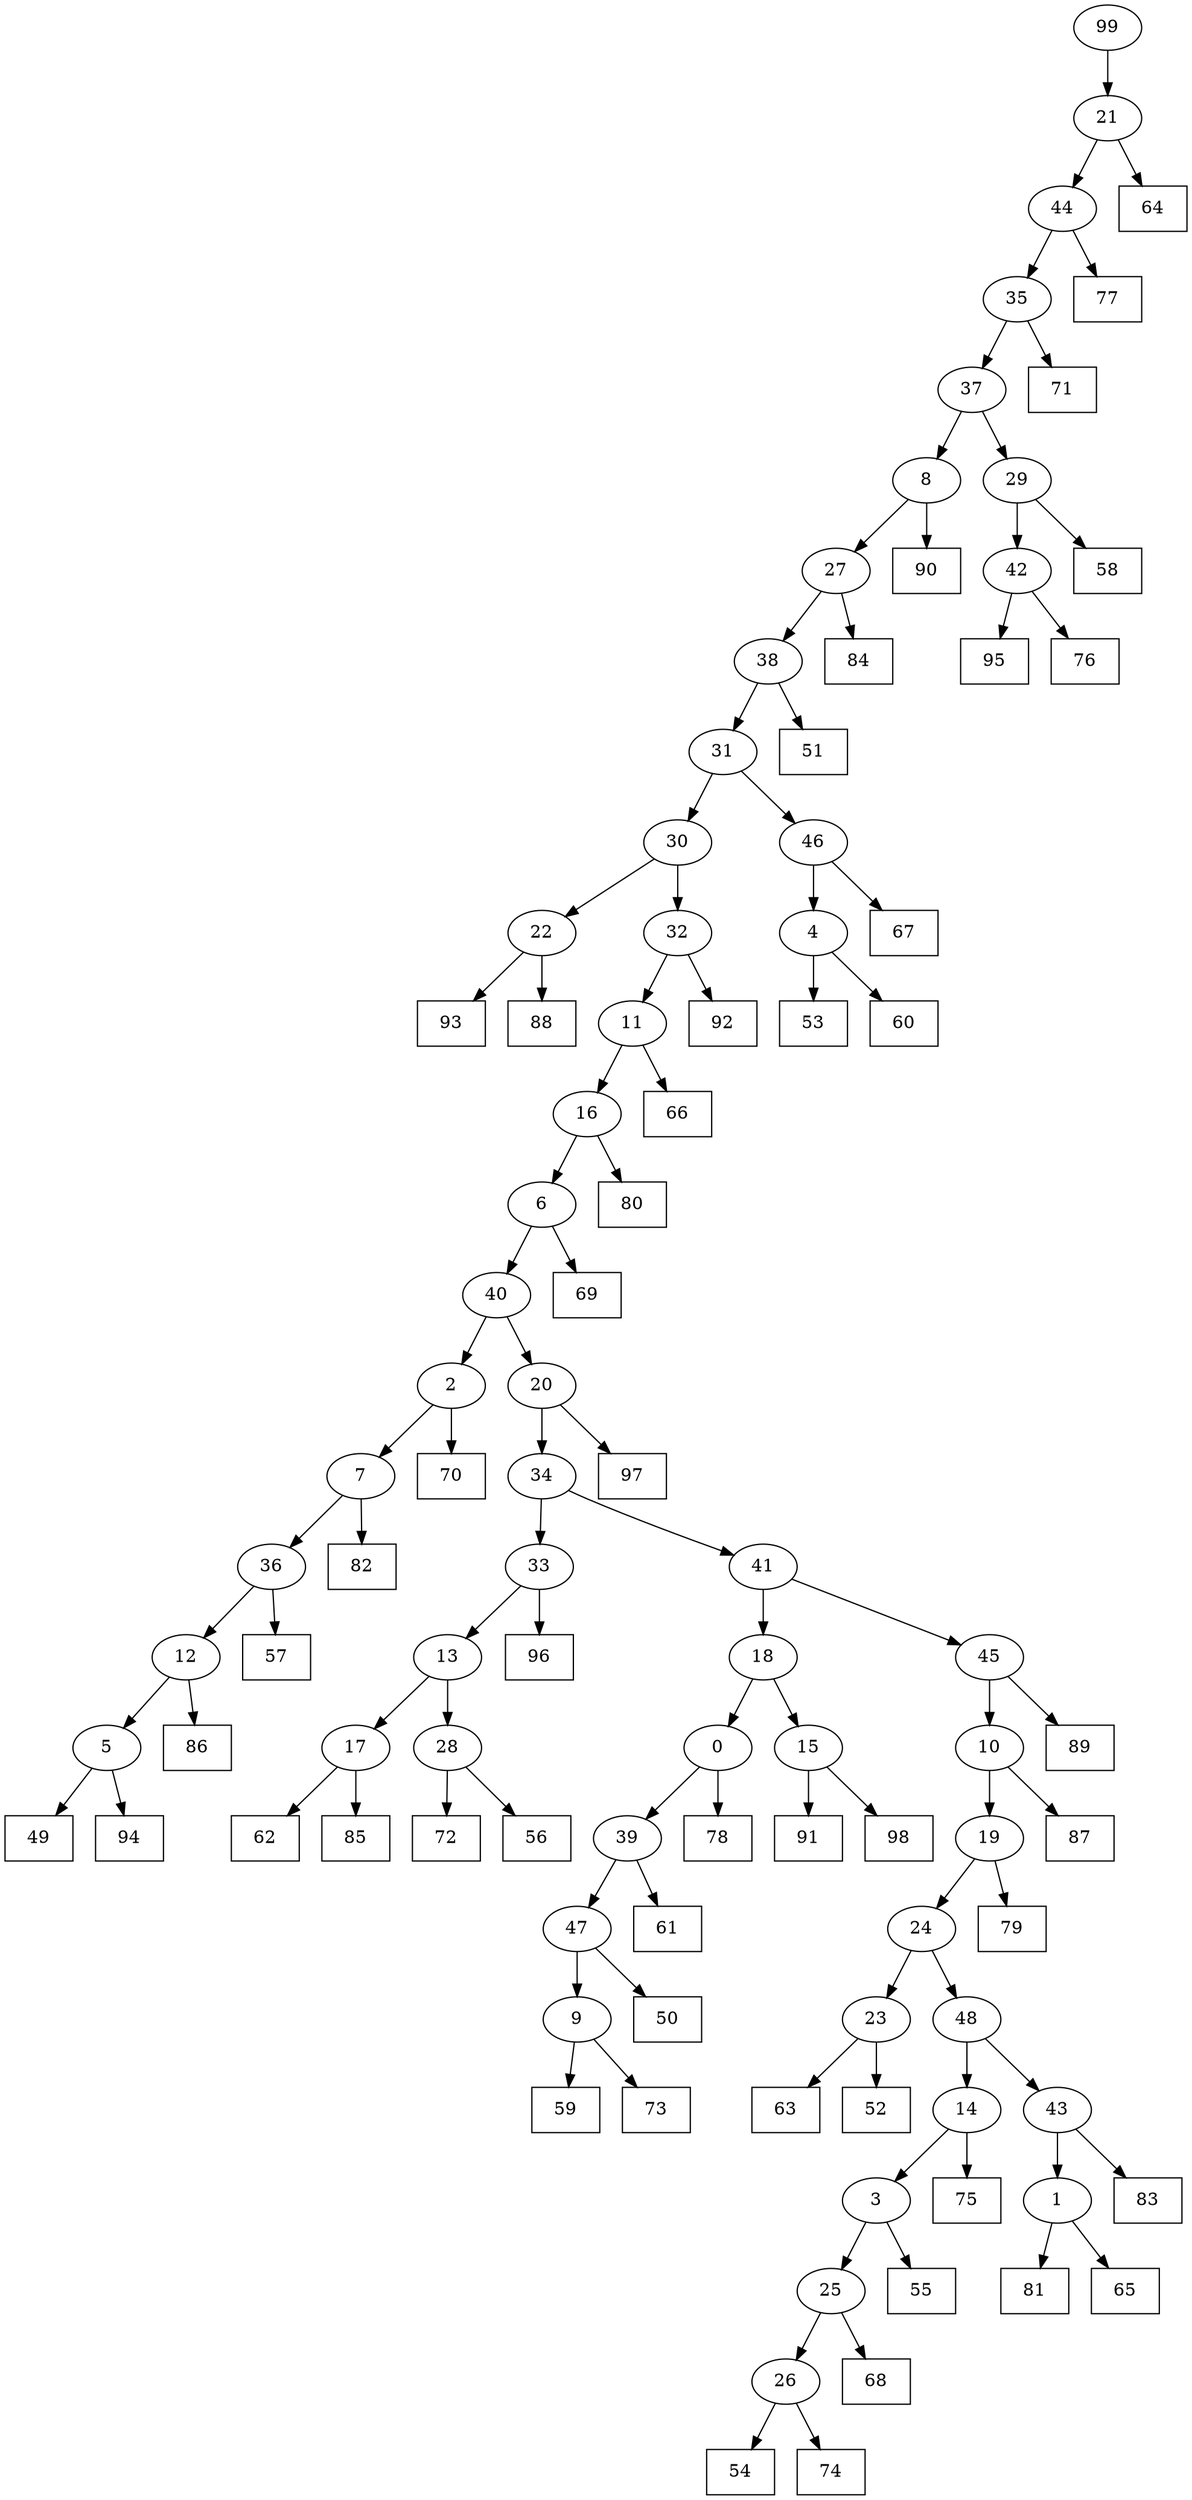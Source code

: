 digraph G {
0[label="0"];
1[label="1"];
2[label="2"];
3[label="3"];
4[label="4"];
5[label="5"];
6[label="6"];
7[label="7"];
8[label="8"];
9[label="9"];
10[label="10"];
11[label="11"];
12[label="12"];
13[label="13"];
14[label="14"];
15[label="15"];
16[label="16"];
17[label="17"];
18[label="18"];
19[label="19"];
20[label="20"];
21[label="21"];
22[label="22"];
23[label="23"];
24[label="24"];
25[label="25"];
26[label="26"];
27[label="27"];
28[label="28"];
29[label="29"];
30[label="30"];
31[label="31"];
32[label="32"];
33[label="33"];
34[label="34"];
35[label="35"];
36[label="36"];
37[label="37"];
38[label="38"];
39[label="39"];
40[label="40"];
41[label="41"];
42[label="42"];
43[label="43"];
44[label="44"];
45[label="45"];
46[label="46"];
47[label="47"];
48[label="48"];
49[shape=box,label="83"];
50[shape=box,label="49"];
51[shape=box,label="93"];
52[shape=box,label="92"];
53[shape=box,label="54"];
54[shape=box,label="57"];
55[shape=box,label="82"];
56[shape=box,label="77"];
57[shape=box,label="61"];
58[shape=box,label="80"];
59[shape=box,label="53"];
60[shape=box,label="64"];
61[shape=box,label="58"];
62[shape=box,label="51"];
63[shape=box,label="97"];
64[shape=box,label="94"];
65[shape=box,label="59"];
66[shape=box,label="50"];
67[shape=box,label="75"];
68[shape=box,label="66"];
69[shape=box,label="73"];
70[shape=box,label="79"];
71[shape=box,label="63"];
72[shape=box,label="71"];
73[shape=box,label="90"];
74[shape=box,label="55"];
75[shape=box,label="95"];
76[shape=box,label="91"];
77[shape=box,label="84"];
78[shape=box,label="62"];
79[shape=box,label="85"];
80[shape=box,label="81"];
81[shape=box,label="72"];
82[shape=box,label="68"];
83[shape=box,label="76"];
84[shape=box,label="56"];
85[shape=box,label="67"];
86[shape=box,label="89"];
87[shape=box,label="74"];
88[shape=box,label="96"];
89[shape=box,label="65"];
90[shape=box,label="52"];
91[shape=box,label="70"];
92[shape=box,label="60"];
93[shape=box,label="78"];
94[shape=box,label="86"];
95[shape=box,label="69"];
96[shape=box,label="87"];
97[shape=box,label="88"];
98[shape=box,label="98"];
99[label="99"];
45->86 ;
99->21 ;
44->56 ;
20->34 ;
22->51 ;
15->98 ;
23->71 ;
21->44 ;
35->72 ;
9->65 ;
44->35 ;
30->22 ;
20->63 ;
36->12 ;
12->94 ;
34->33 ;
33->88 ;
28->81 ;
48->14 ;
14->67 ;
32->11 ;
11->68 ;
23->90 ;
2->7 ;
4->59 ;
17->79 ;
46->85 ;
16->58 ;
25->82 ;
3->25 ;
18->15 ;
7->55 ;
43->49 ;
35->37 ;
21->60 ;
32->52 ;
7->36 ;
36->54 ;
8->73 ;
15->76 ;
1->80 ;
5->64 ;
39->47 ;
9->69 ;
12->5 ;
5->50 ;
13->17 ;
17->78 ;
4->92 ;
37->29 ;
29->42 ;
34->41 ;
30->32 ;
37->8 ;
40->20 ;
29->61 ;
27->77 ;
10->19 ;
19->70 ;
47->9 ;
31->46 ;
46->4 ;
47->66 ;
8->27 ;
43->1 ;
38->62 ;
6->40 ;
33->13 ;
38->31 ;
31->30 ;
40->2 ;
13->28 ;
28->84 ;
22->97 ;
39->57 ;
41->18 ;
2->91 ;
14->3 ;
3->74 ;
1->89 ;
10->96 ;
6->95 ;
24->48 ;
48->43 ;
27->38 ;
42->75 ;
25->26 ;
26->87 ;
26->53 ;
0->93 ;
45->10 ;
11->16 ;
16->6 ;
42->83 ;
18->0 ;
0->39 ;
41->45 ;
19->24 ;
24->23 ;
}
